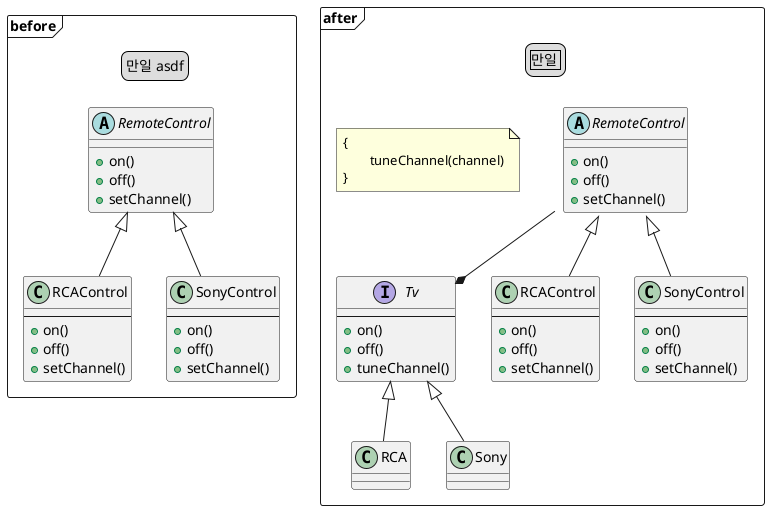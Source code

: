 @startuml
frame "before" {
    abstract RemoteControl1 as "RemoteControl" {
        +on()
        +off()
        +setChannel()
    }

    class RCAControl1 as "RCAControl" {
        --
        +on()
        +off()
        +setChannel()
    }
    class SonyControl1 as "SonyControl" {
        --
        +on()
        +off()
        +setChannel()
    }
    RemoteControl1 <|-- RCAControl1
    RemoteControl1 <|-- SonyControl1
    
    legend right
    만일 asdf
    endlegend
}

frame "after" {
    abstract RemoteControl2 as "RemoteControl" {
        +on()
        +off()
        +setChannel()
    }
    interface Tv {
        --
        +on()
        +off()
        +tuneChannel()
    }

    class RCAControl2 as "RCAControl" {
        --
        +on()
        +off()
        +setChannel()
    }
    class SonyControl2 as "SonyControl" {
        --
        +on()
        +off()
        +setChannel()
    }
    note "{\n\ttuneChannel(channel)\n}" as n1


    RemoteControl2::implementor --* Tv
    RemoteControl2 <|-- RCAControl2
    RemoteControl2 <|-- SonyControl2
    Tv <|-- RCA
    Tv <|-- Sony
    legend
    |만일 |
    endlegend
}
@enduml